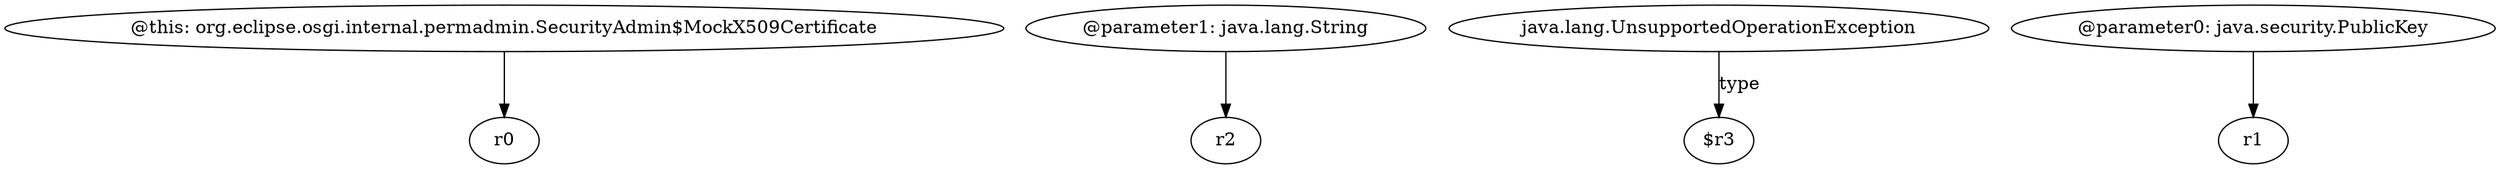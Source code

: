 digraph g {
0[label="@this: org.eclipse.osgi.internal.permadmin.SecurityAdmin$MockX509Certificate"]
1[label="r0"]
0->1[label=""]
2[label="@parameter1: java.lang.String"]
3[label="r2"]
2->3[label=""]
4[label="java.lang.UnsupportedOperationException"]
5[label="$r3"]
4->5[label="type"]
6[label="@parameter0: java.security.PublicKey"]
7[label="r1"]
6->7[label=""]
}